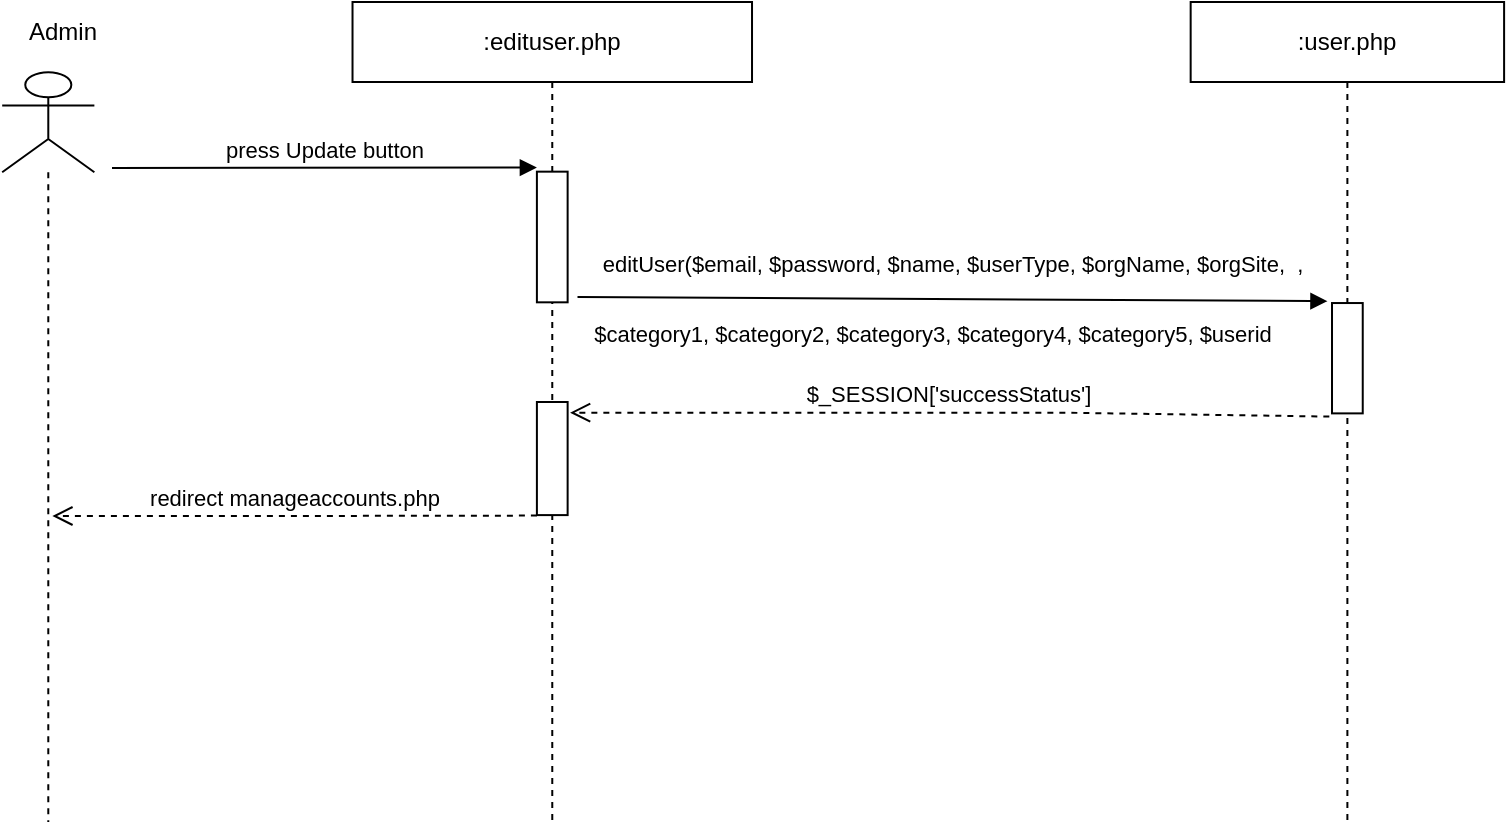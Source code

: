 <mxfile version="21.2.8" type="device">
  <diagram id="p1WFtV5cTaJLbCV86L4F" name="Page-1">
    <mxGraphModel dx="1290" dy="629" grid="1" gridSize="10" guides="1" tooltips="1" connect="1" arrows="1" fold="1" page="1" pageScale="1" pageWidth="1169" pageHeight="827" math="0" shadow="0">
      <root>
        <mxCell id="0" />
        <mxCell id="1" parent="0" />
        <mxCell id="rrxrWV5JKAd1Jxnc8wNa-6" value=":user.php" style="shape=umlLifeline;perimeter=lifelinePerimeter;whiteSpace=wrap;html=1;container=0;collapsible=0;recursiveResize=0;outlineConnect=0;" parent="1" vertex="1">
          <mxGeometry x="739.33" y="150" width="156.72" height="410" as="geometry" />
        </mxCell>
        <mxCell id="BHGGA8FH1MstIcf6RSHf-37" value="$_SESSION[&#39;successStatus&#39;]" style="html=1;verticalAlign=bottom;endArrow=open;dashed=1;endSize=8;rounded=0;elbow=vertical;entryX=1.079;entryY=0.094;entryDx=0;entryDy=0;entryPerimeter=0;exitX=-0.087;exitY=1.029;exitDx=0;exitDy=0;exitPerimeter=0;" parent="1" source="rrxrWV5JKAd1Jxnc8wNa-1" target="rrxrWV5JKAd1Jxnc8wNa-36" edge="1">
          <mxGeometry x="0.004" relative="1" as="geometry">
            <mxPoint x="686.806" y="355" as="sourcePoint" />
            <mxPoint x="437.586" y="355.72" as="targetPoint" />
            <mxPoint as="offset" />
            <Array as="points">
              <mxPoint x="676.729" y="355.352" />
            </Array>
          </mxGeometry>
        </mxCell>
        <mxCell id="rrxrWV5JKAd1Jxnc8wNa-1" value="" style="html=1;points=[];perimeter=orthogonalPerimeter;container=0;" parent="1" vertex="1">
          <mxGeometry x="810.004" y="300.52" width="15.365" height="55.172" as="geometry" />
        </mxCell>
        <mxCell id="BHGGA8FH1MstIcf6RSHf-21" value="press Update button" style="html=1;verticalAlign=bottom;endArrow=block;rounded=0;elbow=vertical;entryX=-0.1;entryY=0.007;entryDx=0;entryDy=0;entryPerimeter=0;" parent="1" edge="1">
          <mxGeometry width="80" relative="1" as="geometry">
            <mxPoint x="200" y="233" as="sourcePoint" />
            <mxPoint x="412.45" y="232.762" as="targetPoint" />
            <mxPoint as="offset" />
          </mxGeometry>
        </mxCell>
        <mxCell id="mJ_MDuSwQOCXob1QKFZ1-4" value="" style="shape=umlLifeline;participant=umlActor;perimeter=lifelinePerimeter;whiteSpace=wrap;html=1;container=0;collapsible=0;recursiveResize=0;verticalAlign=top;spacingTop=36;outlineConnect=0;fontFamily=Helvetica;fontSize=12;fontColor=default;align=center;strokeColor=default;fillColor=default;size=50;" parent="1" vertex="1">
          <mxGeometry x="145.097" y="185.143" width="46.095" height="374.857" as="geometry" />
        </mxCell>
        <mxCell id="BHGGA8FH1MstIcf6RSHf-15" value="Admin" style="text;html=1;align=center;verticalAlign=middle;resizable=0;points=[];autosize=1;strokeColor=none;fillColor=none;container=0;movable=0;rotatable=0;deletable=0;editable=0;connectable=0;" parent="1" vertex="1">
          <mxGeometry x="145.1" y="150" width="60" height="30" as="geometry" />
        </mxCell>
        <mxCell id="OlgEAX7LOhgStRy0H8mc-7" value=":edituser.php" style="shape=umlLifeline;perimeter=lifelinePerimeter;whiteSpace=wrap;html=1;container=0;collapsible=0;recursiveResize=0;outlineConnect=0;" parent="1" vertex="1">
          <mxGeometry x="320.26" y="150" width="199.75" height="410.0" as="geometry" />
        </mxCell>
        <mxCell id="rrxrWV5JKAd1Jxnc8wNa-36" value="" style="html=1;points=[];perimeter=orthogonalPerimeter;container=0;" parent="1" vertex="1">
          <mxGeometry x="412.452" y="349.998" width="15.365" height="56.552" as="geometry" />
        </mxCell>
        <mxCell id="rrxrWV5JKAd1Jxnc8wNa-38" value="redirect manageaccounts.php" style="html=1;verticalAlign=bottom;endArrow=open;dashed=1;endSize=8;rounded=0;elbow=vertical;" parent="1" edge="1">
          <mxGeometry x="0.004" relative="1" as="geometry">
            <mxPoint x="412.452" y="406.72" as="sourcePoint" />
            <mxPoint x="170.183" y="407" as="targetPoint" />
            <mxPoint as="offset" />
            <Array as="points">
              <mxPoint x="392.477" y="406.909" />
            </Array>
          </mxGeometry>
        </mxCell>
        <mxCell id="rrxrWV5JKAd1Jxnc8wNa-26" value="" style="html=1;points=[];perimeter=orthogonalPerimeter;container=0;" parent="1" vertex="1">
          <mxGeometry x="412.452" y="234.828" width="15.365" height="65.331" as="geometry" />
        </mxCell>
        <mxCell id="rrxrWV5JKAd1Jxnc8wNa-3" value="editUser($email, $password, $name, $userType, $orgName, $orgSite,&amp;nbsp; ," style="html=1;verticalAlign=bottom;endArrow=block;rounded=0;exitX=0.86;exitY=0.995;exitDx=0;exitDy=0;exitPerimeter=0;entryX=-0.148;entryY=-0.017;entryDx=0;entryDy=0;entryPerimeter=0;" parent="1" edge="1" target="rrxrWV5JKAd1Jxnc8wNa-1">
          <mxGeometry x="-0.002" y="9" width="80" relative="1" as="geometry">
            <mxPoint x="432.746" y="297.441" as="sourcePoint" />
            <mxPoint x="701.02" y="298.245" as="targetPoint" />
            <mxPoint as="offset" />
          </mxGeometry>
        </mxCell>
        <mxCell id="rrxrWV5JKAd1Jxnc8wNa-40" value="&lt;font style=&quot;font-size: 11px;&quot;&gt;$category1,&amp;nbsp;$category2, $category3, $category4, $category5, $userid&lt;/font&gt;" style="text;html=1;align=center;verticalAlign=middle;resizable=0;points=[];autosize=1;strokeColor=none;fillColor=none;container=0;" parent="1" vertex="1">
          <mxGeometry x="430.001" y="300.519" width="360" height="30" as="geometry" />
        </mxCell>
      </root>
    </mxGraphModel>
  </diagram>
</mxfile>

